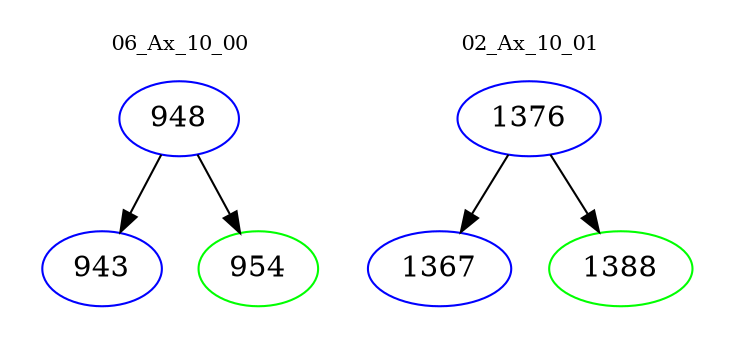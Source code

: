 digraph{
subgraph cluster_0 {
color = white
label = "06_Ax_10_00";
fontsize=10;
T0_948 [label="948", color="blue"]
T0_948 -> T0_943 [color="black"]
T0_943 [label="943", color="blue"]
T0_948 -> T0_954 [color="black"]
T0_954 [label="954", color="green"]
}
subgraph cluster_1 {
color = white
label = "02_Ax_10_01";
fontsize=10;
T1_1376 [label="1376", color="blue"]
T1_1376 -> T1_1367 [color="black"]
T1_1367 [label="1367", color="blue"]
T1_1376 -> T1_1388 [color="black"]
T1_1388 [label="1388", color="green"]
}
}
